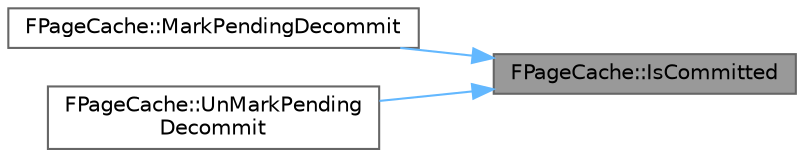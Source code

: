 digraph "FPageCache::IsCommitted"
{
 // INTERACTIVE_SVG=YES
 // LATEX_PDF_SIZE
  bgcolor="transparent";
  edge [fontname=Helvetica,fontsize=10,labelfontname=Helvetica,labelfontsize=10];
  node [fontname=Helvetica,fontsize=10,shape=box,height=0.2,width=0.4];
  rankdir="RL";
  Node1 [id="Node000001",label="FPageCache::IsCommitted",height=0.2,width=0.4,color="gray40", fillcolor="grey60", style="filled", fontcolor="black",tooltip=" "];
  Node1 -> Node2 [id="edge1_Node000001_Node000002",dir="back",color="steelblue1",style="solid",tooltip=" "];
  Node2 [id="Node000002",label="FPageCache::MarkPendingDecommit",height=0.2,width=0.4,color="grey40", fillcolor="white", style="filled",URL="$d2/dcf/classFPageCache.html#a51f0d0444115d1f25105ed2d02cd282a",tooltip=" "];
  Node1 -> Node3 [id="edge2_Node000001_Node000003",dir="back",color="steelblue1",style="solid",tooltip=" "];
  Node3 [id="Node000003",label="FPageCache::UnMarkPending\lDecommit",height=0.2,width=0.4,color="grey40", fillcolor="white", style="filled",URL="$d2/dcf/classFPageCache.html#a81bf5e20ee0a99bc4a98f331b1d31afa",tooltip=" "];
}
